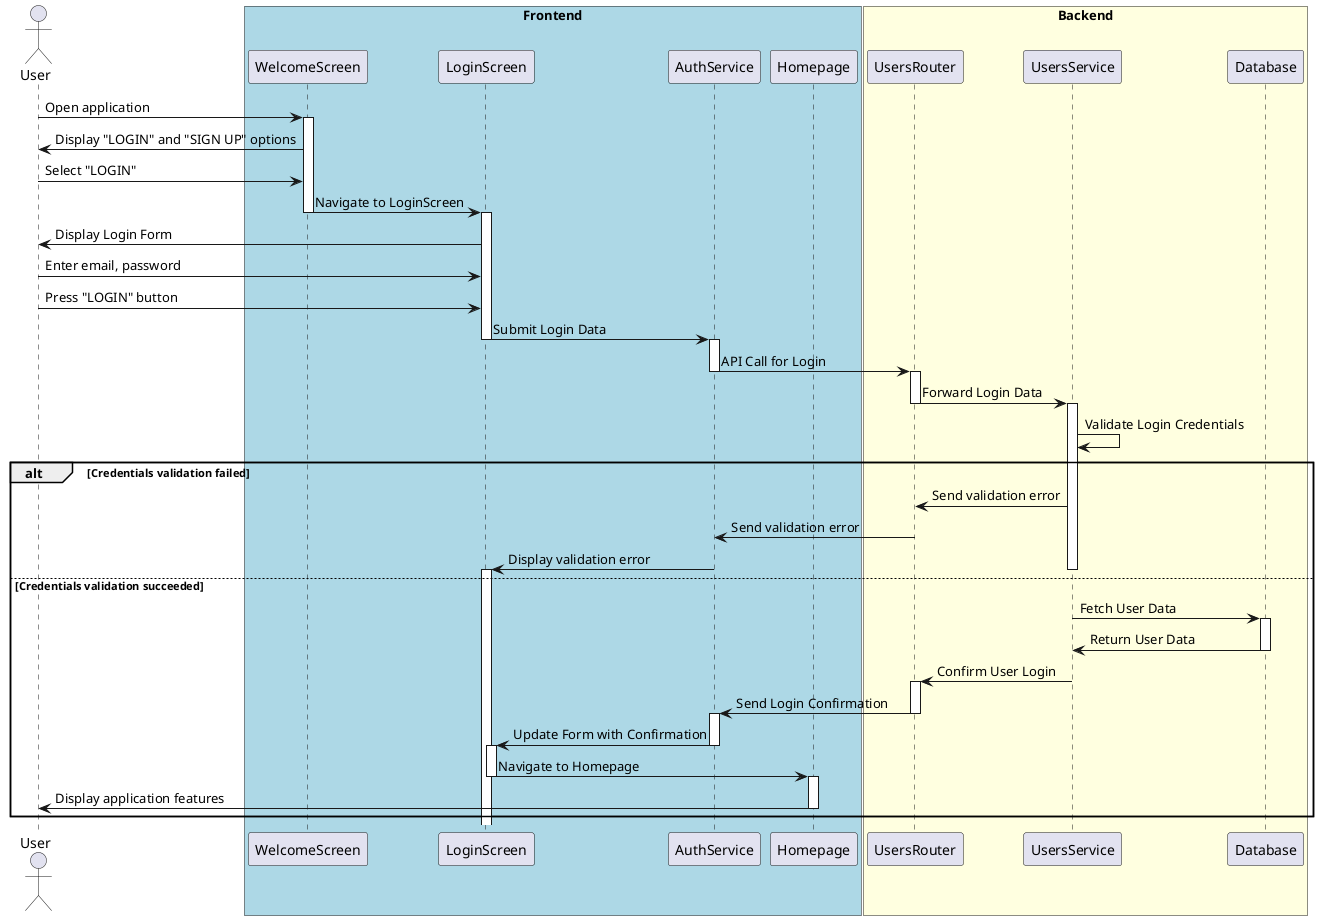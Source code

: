 @startuml

actor User

box "Frontend" #LightBlue
    participant WelcomeScreen as WS
    participant LoginScreen as LS
    participant AuthService as AS
    participant Homepage as HP
end box

box "Backend" #LightYellow
    participant UsersRouter as UR
    participant UsersService as US
    participant Database as DB
end box

User -> WS: Open application
activate WS
WS -> User: Display "LOGIN" and "SIGN UP" options
User -> WS: Select "LOGIN"
WS -> LS: Navigate to LoginScreen
deactivate WS
activate LS
LS -> User: Display Login Form
User -> LS: Enter email, password
User -> LS: Press "LOGIN" button
LS -> AS: Submit Login Data
deactivate LS
activate AS
AS -> UR: API Call for Login
deactivate AS
activate UR
UR -> US: Forward Login Data
deactivate UR
activate US
US -> US: Validate Login Credentials
alt Credentials validation failed
    US -> UR: Send validation error
    UR -> AS: Send validation error
    AS -> LS: Display validation error
    deactivate US
    deactivate UR
    deactivate AS
    activate LS
else Credentials validation succeeded
    US -> DB: Fetch User Data
    activate DB
    DB -> US: Return User Data
    deactivate DB
    US -> UR: Confirm User Login
    activate UR
    UR -> AS: Send Login Confirmation
    deactivate UR
    activate AS
    AS -> LS: Update Form with Confirmation
    deactivate AS
    activate LS
    LS -> HP: Navigate to Homepage
    deactivate LS
    activate HP
    HP -> User: Display application features
    deactivate HP
end

@enduml